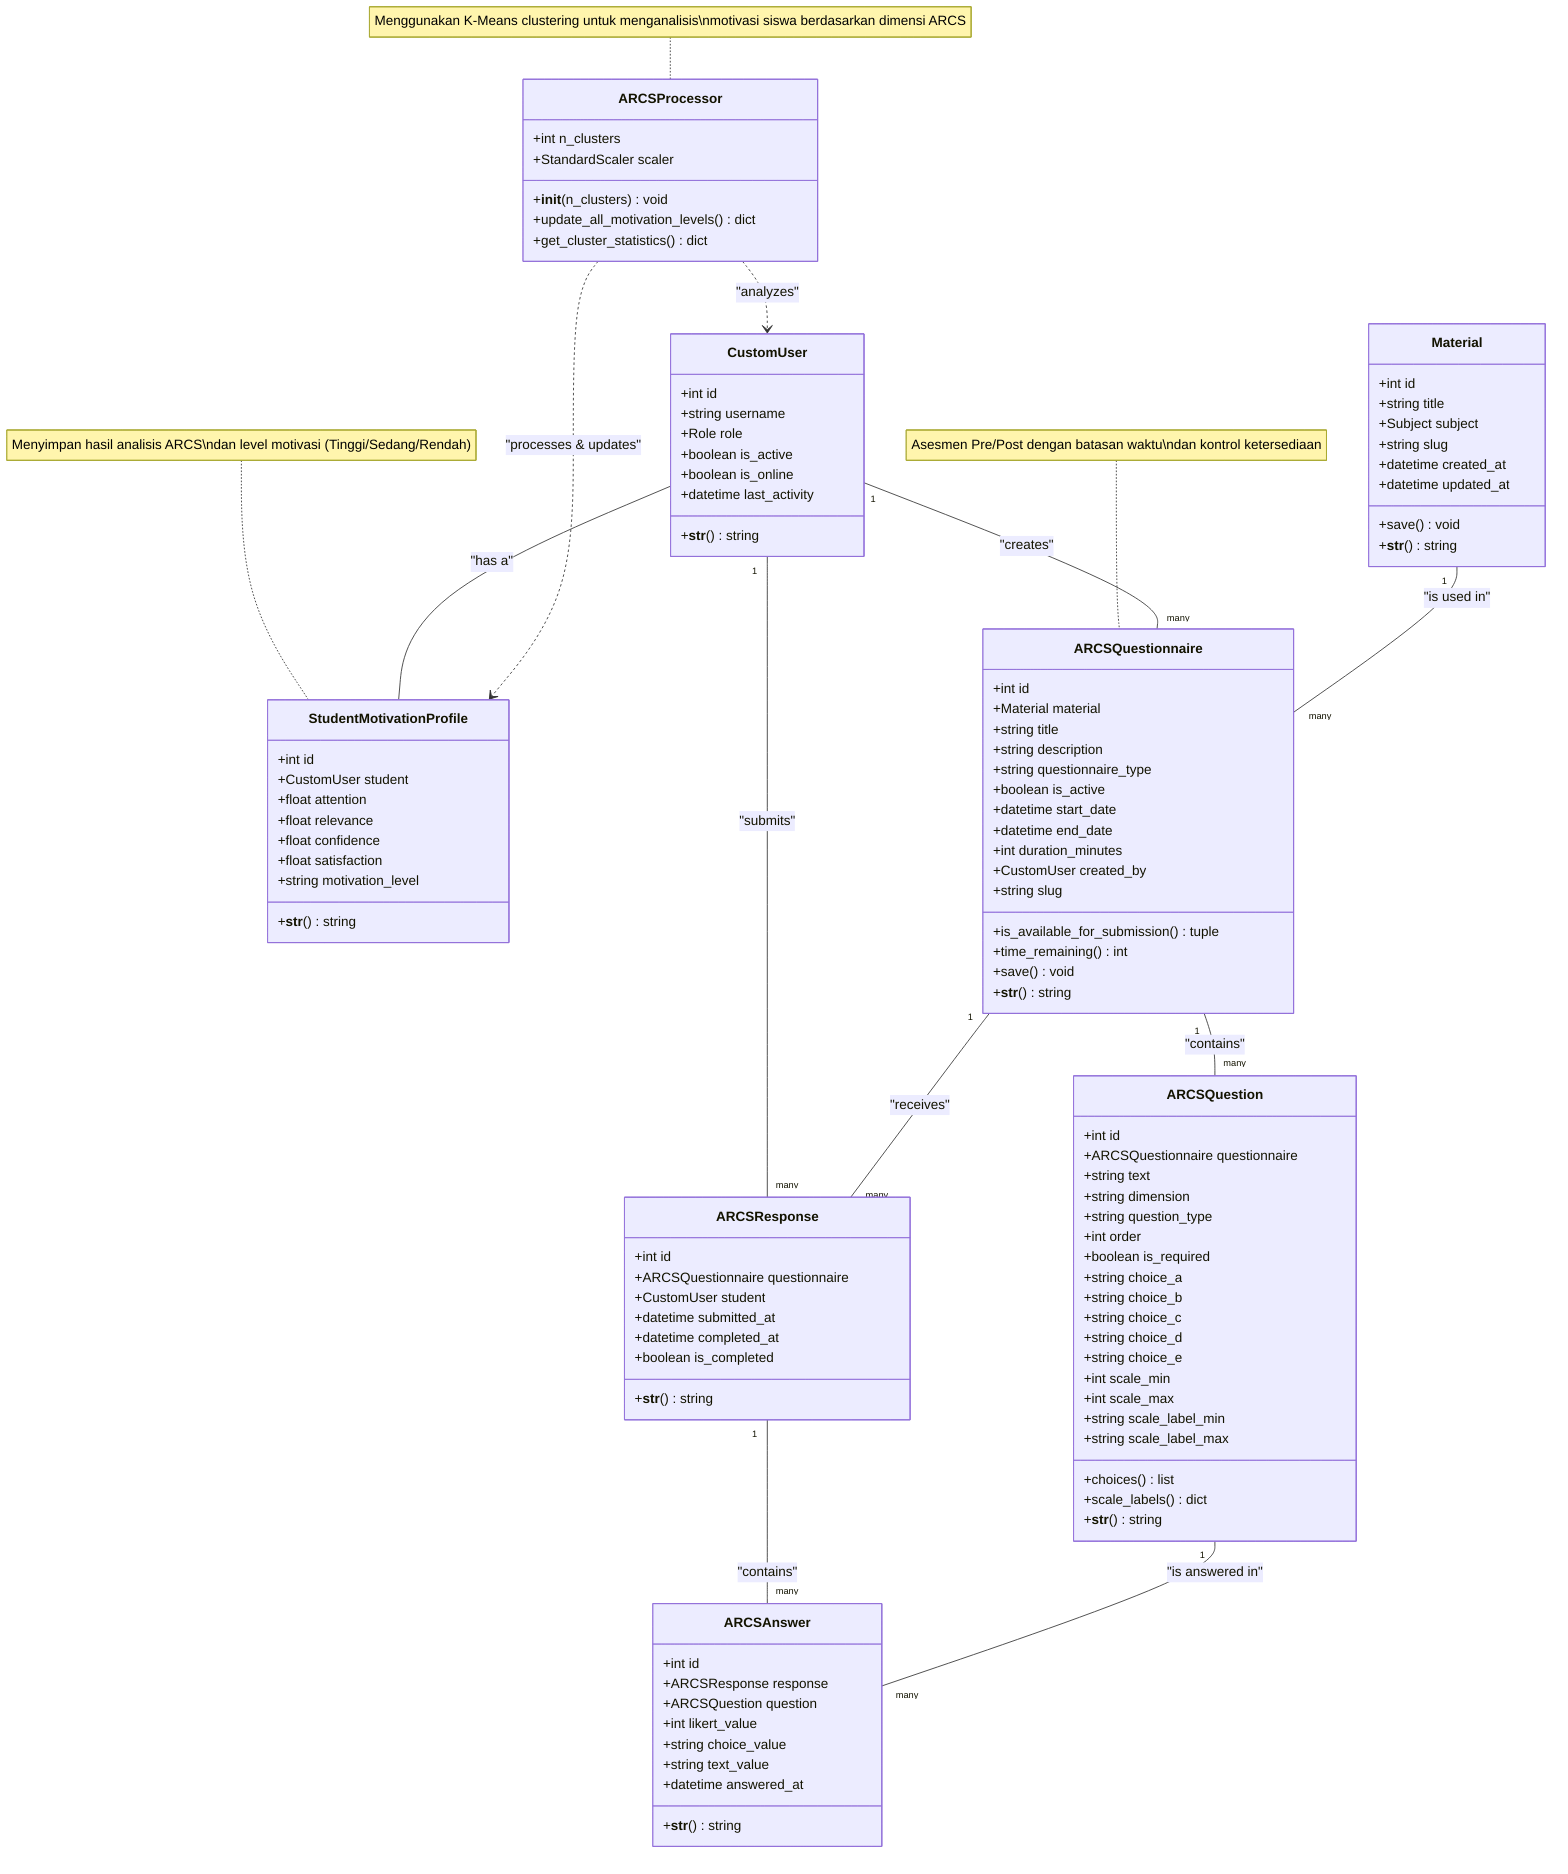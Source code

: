 classDiagram
    %% ARCS Clustering System - Models & Services
    
    class CustomUser {
        +int id
        +string username
        +Role role
        +boolean is_active
        +boolean is_online
        +datetime last_activity
        +__str__() string
    }
    
    class StudentMotivationProfile {
        +int id
        +CustomUser student
        +float attention
        +float relevance
        +float confidence
        +float satisfaction
        +string motivation_level
        +__str__() string
    }
    
    class ARCSQuestionnaire {
        +int id
        +Material material
        +string title
        +string description
        +string questionnaire_type
        +boolean is_active
        +datetime start_date
        +datetime end_date
        +int duration_minutes
        +CustomUser created_by
        +string slug
        +is_available_for_submission() tuple
        +time_remaining() int
        +save() void
        +__str__() string
    }
    
    class ARCSQuestion {
        +int id
        +ARCSQuestionnaire questionnaire
        +string text
        +string dimension
        +string question_type
        +int order
        +boolean is_required
        +string choice_a
        +string choice_b
        +string choice_c
        +string choice_d
        +string choice_e
        +int scale_min
        +int scale_max
        +string scale_label_min
        +string scale_label_max
        +choices() list
        +scale_labels() dict
        +__str__() string
    }
    
    class ARCSResponse {
        +int id
        +ARCSQuestionnaire questionnaire
        +CustomUser student
        +datetime submitted_at
        +datetime completed_at
        +boolean is_completed
        +__str__() string
    }
    
    class ARCSAnswer {
        +int id
        +ARCSResponse response
        +ARCSQuestion question
        +int likert_value
        +string choice_value
        +string text_value
        +datetime answered_at
        +__str__() string
    }
    
    class ARCSProcessor {
        +int n_clusters
        +StandardScaler scaler
        +__init__(n_clusters) void
        +update_all_motivation_levels() dict
        +get_cluster_statistics() dict
    }
    
    class Material {
        +int id
        +string title
        +Subject subject
        +string slug
        +datetime created_at
        +datetime updated_at
        +save() void
        +__str__() string
    }
    
    %% Relationships
    CustomUser -- StudentMotivationProfile : "has a"
    CustomUser "1" -- "many" ARCSQuestionnaire : "creates"
    CustomUser "1" -- "many" ARCSResponse : "submits"
    
    Material "1" -- "many" ARCSQuestionnaire : "is used in"
    ARCSQuestionnaire "1" -- "many" ARCSQuestion : "contains"
    ARCSQuestionnaire "1" -- "many" ARCSResponse : "receives"
    
    ARCSResponse "1" -- "many" ARCSAnswer : "contains"
    ARCSQuestion "1" -- "many" ARCSAnswer : "is answered in"
    
    ARCSProcessor ..> StudentMotivationProfile : "processes & updates"
    ARCSProcessor ..> CustomUser : "analyzes"
    
    %% Notes
    note for StudentMotivationProfile "Menyimpan hasil analisis ARCS\ndan level motivasi (Tinggi/Sedang/Rendah)"
    note for ARCSProcessor "Menggunakan K-Means clustering untuk menganalisis\nmotivasi siswa berdasarkan dimensi ARCS"
    note for ARCSQuestionnaire "Asesmen Pre/Post dengan batasan waktu\ndan kontrol ketersediaan"